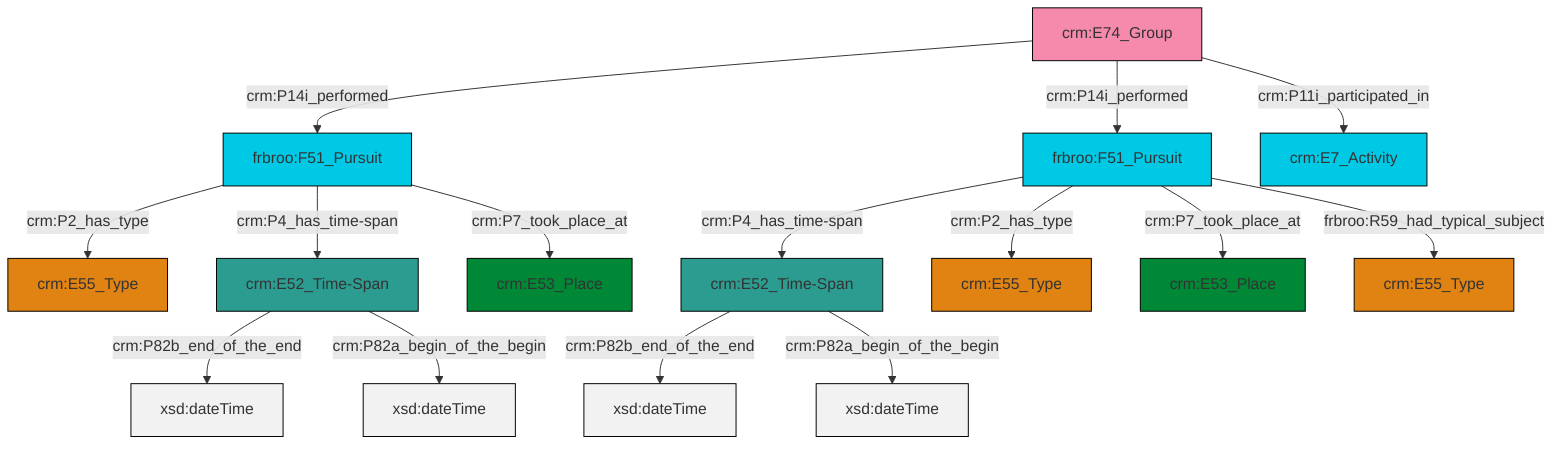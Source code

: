 graph TD
classDef Literal fill:#f2f2f2,stroke:#000000;
classDef CRM_Entity fill:#FFFFFF,stroke:#000000;
classDef Temporal_Entity fill:#00C9E6, stroke:#000000;
classDef Type fill:#E18312, stroke:#000000;
classDef Time-Span fill:#2C9C91, stroke:#000000;
classDef Appellation fill:#FFEB7F, stroke:#000000;
classDef Place fill:#008836, stroke:#000000;
classDef Persistent_Item fill:#B266B2, stroke:#000000;
classDef Conceptual_Object fill:#FFD700, stroke:#000000;
classDef Physical_Thing fill:#D2B48C, stroke:#000000;
classDef Actor fill:#f58aad, stroke:#000000;
classDef PC_Classes fill:#4ce600, stroke:#000000;
classDef Multi fill:#cccccc,stroke:#000000;

4["frbroo:F51_Pursuit"]:::Temporal_Entity -->|crm:P4_has_time-span| 5["crm:E52_Time-Span"]:::Time-Span
6["frbroo:F51_Pursuit"]:::Temporal_Entity -->|crm:P2_has_type| 7["crm:E55_Type"]:::Type
8["crm:E74_Group"]:::Actor -->|crm:P14i_performed| 6["frbroo:F51_Pursuit"]:::Temporal_Entity
4["frbroo:F51_Pursuit"]:::Temporal_Entity -->|crm:P2_has_type| 2["crm:E55_Type"]:::Type
8["crm:E74_Group"]:::Actor -->|crm:P14i_performed| 4["frbroo:F51_Pursuit"]:::Temporal_Entity
6["frbroo:F51_Pursuit"]:::Temporal_Entity -->|crm:P4_has_time-span| 14["crm:E52_Time-Span"]:::Time-Span
4["frbroo:F51_Pursuit"]:::Temporal_Entity -->|crm:P7_took_place_at| 11["crm:E53_Place"]:::Place
5["crm:E52_Time-Span"]:::Time-Span -->|crm:P82b_end_of_the_end| 21[xsd:dateTime]:::Literal
4["frbroo:F51_Pursuit"]:::Temporal_Entity -->|frbroo:R59_had_typical_subject| 17["crm:E55_Type"]:::Type
5["crm:E52_Time-Span"]:::Time-Span -->|crm:P82a_begin_of_the_begin| 23[xsd:dateTime]:::Literal
14["crm:E52_Time-Span"]:::Time-Span -->|crm:P82b_end_of_the_end| 24[xsd:dateTime]:::Literal
14["crm:E52_Time-Span"]:::Time-Span -->|crm:P82a_begin_of_the_begin| 26[xsd:dateTime]:::Literal
8["crm:E74_Group"]:::Actor -->|crm:P11i_participated_in| 9["crm:E7_Activity"]:::Temporal_Entity
6["frbroo:F51_Pursuit"]:::Temporal_Entity -->|crm:P7_took_place_at| 0["crm:E53_Place"]:::Place